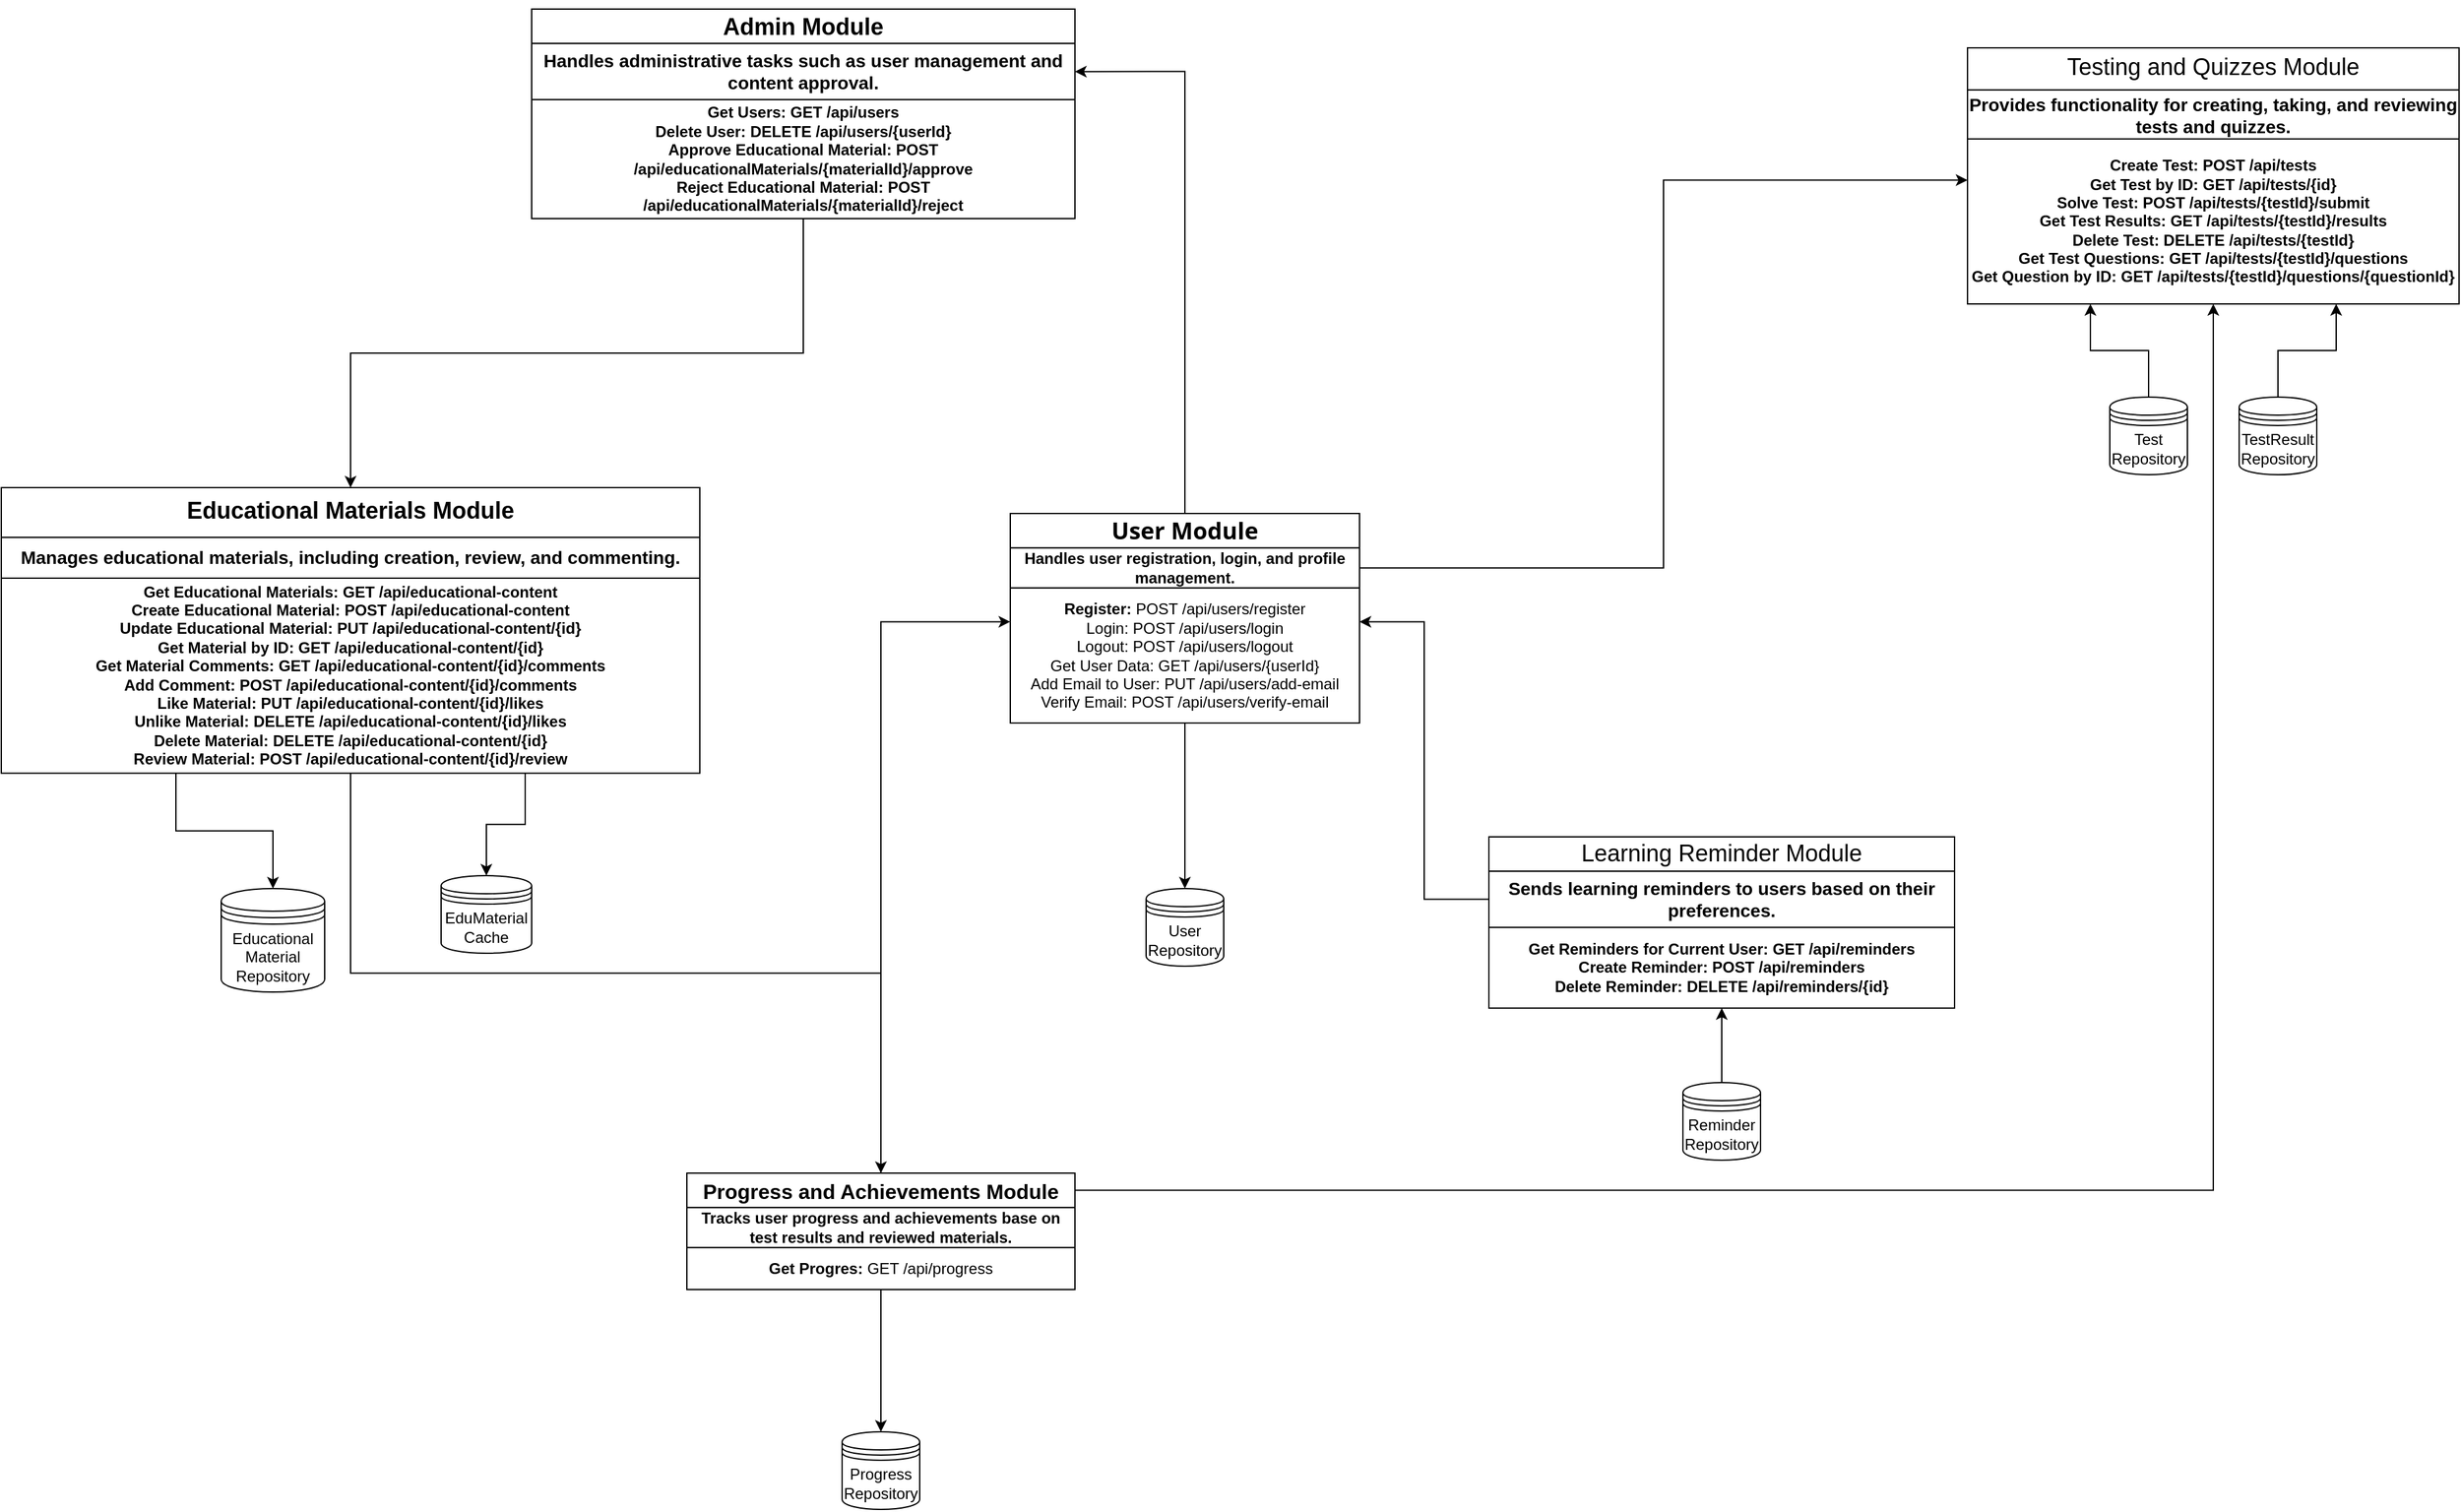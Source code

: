 <mxfile version="21.3.8" type="github">
  <diagram id="R2lEEEUBdFMjLlhIrx00" name="Page-1">
    <mxGraphModel dx="4904" dy="5509" grid="1" gridSize="10" guides="1" tooltips="1" connect="1" arrows="1" fold="1" page="1" pageScale="1" pageWidth="2000" pageHeight="1300" math="0" shadow="0" extFonts="Permanent Marker^https://fonts.googleapis.com/css?family=Permanent+Marker">
      <root>
        <mxCell id="0" />
        <mxCell id="1" parent="0" />
        <mxCell id="OTomQQxV_BPXcIShUFri-71" value="User Repository" style="shape=datastore;whiteSpace=wrap;html=1;" vertex="1" parent="1">
          <mxGeometry x="-1065" y="-3160" width="60" height="60" as="geometry" />
        </mxCell>
        <mxCell id="OTomQQxV_BPXcIShUFri-72" style="edgeStyle=orthogonalEdgeStyle;rounded=0;orthogonalLoop=1;jettySize=auto;html=1;exitX=0.5;exitY=1;exitDx=0;exitDy=0;" edge="1" parent="1" source="OTomQQxV_BPXcIShUFri-67" target="OTomQQxV_BPXcIShUFri-71">
          <mxGeometry relative="1" as="geometry" />
        </mxCell>
        <mxCell id="OTomQQxV_BPXcIShUFri-79" value="Progress Repository" style="shape=datastore;whiteSpace=wrap;html=1;" vertex="1" parent="1">
          <mxGeometry x="-1300" y="-2740" width="60" height="60" as="geometry" />
        </mxCell>
        <mxCell id="OTomQQxV_BPXcIShUFri-80" style="edgeStyle=orthogonalEdgeStyle;rounded=0;orthogonalLoop=1;jettySize=auto;html=1;entryX=0.5;entryY=0;entryDx=0;entryDy=0;" edge="1" parent="1" source="OTomQQxV_BPXcIShUFri-76" target="OTomQQxV_BPXcIShUFri-79">
          <mxGeometry relative="1" as="geometry" />
        </mxCell>
        <mxCell id="OTomQQxV_BPXcIShUFri-90" value="" style="group" vertex="1" connectable="0" parent="1">
          <mxGeometry x="-430" y="-3810" width="380" height="220" as="geometry" />
        </mxCell>
        <mxCell id="OTomQQxV_BPXcIShUFri-113" value="" style="group" vertex="1" connectable="0" parent="OTomQQxV_BPXcIShUFri-90">
          <mxGeometry width="380" height="198.0" as="geometry" />
        </mxCell>
        <mxCell id="OTomQQxV_BPXcIShUFri-91" value="&lt;p style=&quot;line-height: 10%;&quot;&gt;&lt;font style=&quot;font-size: 18px;&quot;&gt;Testing and Quizzes Module&lt;/font&gt;&lt;br&gt;&lt;/p&gt;" style="rounded=0;whiteSpace=wrap;html=1;verticalAlign=middle;fontStyle=0" vertex="1" parent="OTomQQxV_BPXcIShUFri-113">
          <mxGeometry width="380" height="32.56" as="geometry" />
        </mxCell>
        <mxCell id="OTomQQxV_BPXcIShUFri-92" value="&lt;p style=&quot;line-height: 70%;&quot;&gt;&lt;/p&gt;&lt;div style=&quot;font-size: 14px; line-height: 120%;&quot;&gt;&lt;font style=&quot;font-size: 14px;&quot;&gt;&lt;b&gt;Provides functionality for creating, taking, and reviewing tests and quizzes.&lt;/b&gt;&lt;/font&gt;&lt;/div&gt;&lt;div style=&quot;font-size: 14px; line-height: 120%;&quot;&gt;&lt;br&gt;&lt;/div&gt;&lt;p&gt;&lt;/p&gt;" style="rounded=0;whiteSpace=wrap;html=1;" vertex="1" parent="OTomQQxV_BPXcIShUFri-113">
          <mxGeometry y="32.56" width="380" height="57.44" as="geometry" />
        </mxCell>
        <mxCell id="OTomQQxV_BPXcIShUFri-93" value="&lt;div&gt;&lt;b&gt;Create Test: POST /api/tests&lt;/b&gt;&lt;/div&gt;&lt;div&gt;&lt;b&gt;Get Test by ID: GET /api/tests/{id}&lt;/b&gt;&lt;/div&gt;&lt;div&gt;&lt;b&gt;Solve Test: POST /api/tests/{testId}/submit&lt;/b&gt;&lt;/div&gt;&lt;div&gt;&lt;b&gt;Get Test Results: GET /api/tests/{testId}/results&lt;/b&gt;&lt;/div&gt;&lt;div&gt;&lt;b&gt;Delete Test: DELETE /api/tests/{testId}&lt;/b&gt;&lt;/div&gt;&lt;div&gt;&lt;b&gt;Get Test Questions: GET /api/tests/{testId}/questions&lt;/b&gt;&lt;/div&gt;&lt;div&gt;&lt;b&gt;Get Question by ID: GET /api/tests/{testId}/questions/{questionId}&lt;/b&gt;&lt;/div&gt;" style="rounded=0;whiteSpace=wrap;html=1;" vertex="1" parent="OTomQQxV_BPXcIShUFri-113">
          <mxGeometry y="70.4" width="380" height="127.6" as="geometry" />
        </mxCell>
        <mxCell id="OTomQQxV_BPXcIShUFri-101" style="edgeStyle=orthogonalEdgeStyle;rounded=0;orthogonalLoop=1;jettySize=auto;html=1;exitX=0.5;exitY=1;exitDx=0;exitDy=0;" edge="1" parent="OTomQQxV_BPXcIShUFri-113" source="OTomQQxV_BPXcIShUFri-92" target="OTomQQxV_BPXcIShUFri-92">
          <mxGeometry relative="1" as="geometry" />
        </mxCell>
        <mxCell id="OTomQQxV_BPXcIShUFri-111" style="edgeStyle=orthogonalEdgeStyle;rounded=0;orthogonalLoop=1;jettySize=auto;html=1;entryX=0.75;entryY=1;entryDx=0;entryDy=0;" edge="1" parent="1" source="OTomQQxV_BPXcIShUFri-99" target="OTomQQxV_BPXcIShUFri-93">
          <mxGeometry relative="1" as="geometry" />
        </mxCell>
        <mxCell id="OTomQQxV_BPXcIShUFri-99" value="TestResult Repository" style="shape=datastore;whiteSpace=wrap;html=1;" vertex="1" parent="1">
          <mxGeometry x="-220" y="-3540" width="60" height="60" as="geometry" />
        </mxCell>
        <mxCell id="OTomQQxV_BPXcIShUFri-112" style="edgeStyle=orthogonalEdgeStyle;rounded=0;orthogonalLoop=1;jettySize=auto;html=1;entryX=0.25;entryY=1;entryDx=0;entryDy=0;" edge="1" parent="1" source="OTomQQxV_BPXcIShUFri-100" target="OTomQQxV_BPXcIShUFri-93">
          <mxGeometry relative="1" as="geometry" />
        </mxCell>
        <mxCell id="OTomQQxV_BPXcIShUFri-100" value="Test Repository" style="shape=datastore;whiteSpace=wrap;html=1;" vertex="1" parent="1">
          <mxGeometry x="-320" y="-3540" width="60" height="60" as="geometry" />
        </mxCell>
        <mxCell id="OTomQQxV_BPXcIShUFri-102" value="Educational Material Repository" style="shape=datastore;whiteSpace=wrap;html=1;" vertex="1" parent="1">
          <mxGeometry x="-1780" y="-3160" width="80" height="80" as="geometry" />
        </mxCell>
        <mxCell id="OTomQQxV_BPXcIShUFri-103" value="EduMaterial&lt;br&gt;Cache" style="shape=datastore;whiteSpace=wrap;html=1;" vertex="1" parent="1">
          <mxGeometry x="-1610" y="-3170" width="70" height="60" as="geometry" />
        </mxCell>
        <mxCell id="OTomQQxV_BPXcIShUFri-104" value="" style="group" vertex="1" connectable="0" parent="1">
          <mxGeometry x="-1950" y="-3470" width="540" height="220.8" as="geometry" />
        </mxCell>
        <mxCell id="OTomQQxV_BPXcIShUFri-87" value="&lt;p style=&quot;line-height: 10%;&quot;&gt;&lt;font size=&quot;1&quot; style=&quot;&quot;&gt;&lt;b style=&quot;font-size: 18px;&quot;&gt;Educational Materials Module&lt;/b&gt;&lt;/font&gt;&lt;br&gt;&lt;/p&gt;" style="rounded=0;whiteSpace=wrap;html=1;verticalAlign=middle;fontStyle=0;container=0;" vertex="1" parent="OTomQQxV_BPXcIShUFri-104">
          <mxGeometry width="540" height="38.48" as="geometry" />
        </mxCell>
        <mxCell id="OTomQQxV_BPXcIShUFri-88" value="&lt;b&gt;&lt;font style=&quot;font-size: 14px;&quot;&gt;Manages educational materials, including creation, review, and commenting.&lt;/font&gt;&lt;/b&gt;" style="rounded=0;whiteSpace=wrap;html=1;container=0;" vertex="1" parent="OTomQQxV_BPXcIShUFri-104">
          <mxGeometry y="38.48" width="540" height="31.52" as="geometry" />
        </mxCell>
        <mxCell id="OTomQQxV_BPXcIShUFri-89" value="&lt;div&gt;&lt;b&gt;Get Educational Materials: GET /api/educational-content&lt;/b&gt;&lt;/div&gt;&lt;div&gt;&lt;b&gt;Create Educational Material: POST /api/educational-content&lt;/b&gt;&lt;/div&gt;&lt;div&gt;&lt;b&gt;Update Educational Material: PUT /api/educational-content/{id}&lt;/b&gt;&lt;/div&gt;&lt;div&gt;&lt;b&gt;Get Material by ID: GET /api/educational-content/{id}&lt;/b&gt;&lt;/div&gt;&lt;div&gt;&lt;b&gt;Get Material Comments: GET /api/educational-content/{id}/comments&lt;/b&gt;&lt;/div&gt;&lt;div&gt;&lt;b&gt;Add Comment: POST /api/educational-content/{id}/comments&lt;/b&gt;&lt;/div&gt;&lt;div&gt;&lt;b&gt;Like Material: PUT /api/educational-content/{id}/likes&lt;/b&gt;&lt;/div&gt;&lt;div&gt;&lt;b&gt;Unlike Material: DELETE /api/educational-content/{id}/likes&lt;/b&gt;&lt;/div&gt;&lt;div&gt;&lt;b&gt;Delete Material: DELETE /api/educational-content/{id}&lt;/b&gt;&lt;/div&gt;&lt;div&gt;&lt;b&gt;Review Material: POST /api/educational-content/{id}/review&lt;/b&gt;&lt;/div&gt;" style="rounded=0;whiteSpace=wrap;html=1;container=0;" vertex="1" parent="OTomQQxV_BPXcIShUFri-104">
          <mxGeometry y="70" width="540" height="150.8" as="geometry" />
        </mxCell>
        <mxCell id="OTomQQxV_BPXcIShUFri-106" style="edgeStyle=orthogonalEdgeStyle;rounded=0;orthogonalLoop=1;jettySize=auto;html=1;exitX=0.25;exitY=1;exitDx=0;exitDy=0;" edge="1" parent="1" source="OTomQQxV_BPXcIShUFri-89" target="OTomQQxV_BPXcIShUFri-102">
          <mxGeometry relative="1" as="geometry" />
        </mxCell>
        <mxCell id="OTomQQxV_BPXcIShUFri-105" style="edgeStyle=orthogonalEdgeStyle;rounded=0;orthogonalLoop=1;jettySize=auto;html=1;exitX=0.75;exitY=1;exitDx=0;exitDy=0;" edge="1" parent="1" source="OTomQQxV_BPXcIShUFri-89" target="OTomQQxV_BPXcIShUFri-103">
          <mxGeometry relative="1" as="geometry" />
        </mxCell>
        <mxCell id="OTomQQxV_BPXcIShUFri-108" value="" style="group" vertex="1" connectable="0" parent="1">
          <mxGeometry x="-1170" y="-3450" width="270" height="162" as="geometry" />
        </mxCell>
        <mxCell id="OTomQQxV_BPXcIShUFri-68" value="&lt;p style=&quot;line-height: 10%; font-size: 18px;&quot;&gt;&lt;br&gt;&lt;strong style=&quot;border: 0px solid rgb(217, 217, 227); box-sizing: border-box; --tw-border-spacing-x: 0; --tw-border-spacing-y: 0; --tw-translate-x: 0; --tw-translate-y: 0; --tw-rotate: 0; --tw-skew-x: 0; --tw-skew-y: 0; --tw-scale-x: 1; --tw-scale-y: 1; --tw-pan-x: ; --tw-pan-y: ; --tw-pinch-zoom: ; --tw-scroll-snap-strictness: proximity; --tw-gradient-from-position: ; --tw-gradient-via-position: ; --tw-gradient-to-position: ; --tw-ordinal: ; --tw-slashed-zero: ; --tw-numeric-figure: ; --tw-numeric-spacing: ; --tw-numeric-fraction: ; --tw-ring-inset: ; --tw-ring-offset-width: 0px; --tw-ring-offset-color: #fff; --tw-ring-color: rgba(69,89,164,.5); --tw-ring-offset-shadow: 0 0 transparent; --tw-ring-shadow: 0 0 transparent; --tw-shadow: 0 0 transparent; --tw-shadow-colored: 0 0 transparent; --tw-blur: ; --tw-brightness: ; --tw-contrast: ; --tw-grayscale: ; --tw-hue-rotate: ; --tw-invert: ; --tw-saturate: ; --tw-sepia: ; --tw-drop-shadow: ; --tw-backdrop-blur: ; --tw-backdrop-brightness: ; --tw-backdrop-contrast: ; --tw-backdrop-grayscale: ; --tw-backdrop-hue-rotate: ; --tw-backdrop-invert: ; --tw-backdrop-opacity: ; --tw-backdrop-saturate: ; --tw-backdrop-sepia: ; font-weight: 600; margin-top: 1.25em; margin-bottom: 1.25em; font-family: Söhne, ui-sans-serif, system-ui, -apple-system, &amp;quot;Segoe UI&amp;quot;, Roboto, Ubuntu, Cantarell, &amp;quot;Noto Sans&amp;quot;, sans-serif, &amp;quot;Helvetica Neue&amp;quot;, Arial, &amp;quot;Apple Color Emoji&amp;quot;, &amp;quot;Segoe UI Emoji&amp;quot;, &amp;quot;Segoe UI Symbol&amp;quot;, &amp;quot;Noto Color Emoji&amp;quot;; font-variant-ligatures: normal; font-variant-caps: normal; letter-spacing: normal; orphans: 2; text-align: left; text-indent: 0px; text-transform: none; widows: 2; word-spacing: 0px; -webkit-text-stroke-width: 0px; text-decoration-thickness: initial; text-decoration-style: initial; text-decoration-color: initial;&quot;&gt;User Module&lt;/strong&gt;&lt;br&gt;&lt;/p&gt;" style="rounded=0;whiteSpace=wrap;html=1;verticalAlign=middle;fontStyle=0" vertex="1" parent="OTomQQxV_BPXcIShUFri-108">
          <mxGeometry width="270" height="26.64" as="geometry" />
        </mxCell>
        <mxCell id="OTomQQxV_BPXcIShUFri-70" value="&lt;b&gt;Handles user registration, login, and profile management.&lt;/b&gt;" style="rounded=0;whiteSpace=wrap;html=1;" vertex="1" parent="OTomQQxV_BPXcIShUFri-108">
          <mxGeometry y="26.64" width="270" height="30.96" as="geometry" />
        </mxCell>
        <mxCell id="OTomQQxV_BPXcIShUFri-67" value="&lt;div&gt;&lt;b&gt;Register: &lt;/b&gt;POST /api/users/register&lt;/div&gt;&lt;div&gt;Login: POST /api/users/login&lt;/div&gt;&lt;div&gt;Logout: POST /api/users/logout&lt;/div&gt;&lt;div&gt;Get User Data: GET /api/users/{userId}&lt;/div&gt;&lt;div&gt;Add Email to User: PUT /api/users/add-email&lt;/div&gt;&lt;div&gt;Verify Email: POST /api/users/verify-email&lt;/div&gt;" style="rounded=0;whiteSpace=wrap;html=1;" vertex="1" parent="OTomQQxV_BPXcIShUFri-108">
          <mxGeometry y="57.6" width="270" height="104.4" as="geometry" />
        </mxCell>
        <mxCell id="OTomQQxV_BPXcIShUFri-110" value="" style="group" vertex="1" connectable="0" parent="1">
          <mxGeometry x="-1420" y="-2940" width="300" height="90" as="geometry" />
        </mxCell>
        <mxCell id="OTomQQxV_BPXcIShUFri-74" value="&lt;p style=&quot;line-height: 10%; font-size: 16px;&quot;&gt;&lt;b&gt;&lt;br&gt;Progress and Achievements Module&lt;/b&gt;&lt;br&gt;&lt;/p&gt;" style="rounded=0;whiteSpace=wrap;html=1;verticalAlign=middle;fontStyle=0;container=0;" vertex="1" parent="OTomQQxV_BPXcIShUFri-110">
          <mxGeometry width="300" height="26.64" as="geometry" />
        </mxCell>
        <mxCell id="OTomQQxV_BPXcIShUFri-75" value="&lt;b&gt;Tracks user progress and achievements base on test results and reviewed materials.&lt;/b&gt;" style="rounded=0;whiteSpace=wrap;html=1;container=0;" vertex="1" parent="OTomQQxV_BPXcIShUFri-110">
          <mxGeometry y="26.64" width="300" height="30.96" as="geometry" />
        </mxCell>
        <mxCell id="OTomQQxV_BPXcIShUFri-76" value="&lt;div&gt;&lt;b&gt;Get Progres: &lt;/b&gt;GET /api/progress&lt;/div&gt;" style="rounded=0;whiteSpace=wrap;html=1;container=0;" vertex="1" parent="OTomQQxV_BPXcIShUFri-110">
          <mxGeometry y="57.6" width="300" height="32.4" as="geometry" />
        </mxCell>
        <mxCell id="OTomQQxV_BPXcIShUFri-124" value="" style="group" vertex="1" connectable="0" parent="1">
          <mxGeometry x="-800" y="-3200" width="360" height="132.4" as="geometry" />
        </mxCell>
        <mxCell id="OTomQQxV_BPXcIShUFri-83" value="&lt;p style=&quot;line-height: 10%; font-size: 18px;&quot;&gt;Learning Reminder Module&lt;br&gt;&lt;/p&gt;" style="rounded=0;whiteSpace=wrap;html=1;verticalAlign=middle;fontStyle=0;container=0;" vertex="1" parent="OTomQQxV_BPXcIShUFri-124">
          <mxGeometry width="360" height="26.64" as="geometry" />
        </mxCell>
        <mxCell id="OTomQQxV_BPXcIShUFri-84" value="&lt;font style=&quot;font-size: 14px;&quot;&gt;&lt;b&gt;Sends learning reminders to users based on their preferences.&lt;/b&gt;&lt;/font&gt;" style="rounded=0;whiteSpace=wrap;html=1;container=0;" vertex="1" parent="OTomQQxV_BPXcIShUFri-124">
          <mxGeometry y="26.64" width="360" height="43.36" as="geometry" />
        </mxCell>
        <mxCell id="OTomQQxV_BPXcIShUFri-85" value="&lt;div&gt;&lt;b&gt;Get Reminders for Current User: GET /api/reminders&lt;/b&gt;&lt;/div&gt;&lt;div&gt;&lt;b&gt;Create Reminder: POST /api/reminders&lt;/b&gt;&lt;/div&gt;&lt;div&gt;&lt;b&gt;Delete Reminder: DELETE /api/reminders/{id}&lt;/b&gt;&lt;/div&gt;" style="rounded=0;whiteSpace=wrap;html=1;container=0;" vertex="1" parent="OTomQQxV_BPXcIShUFri-124">
          <mxGeometry y="70" width="360" height="62.4" as="geometry" />
        </mxCell>
        <mxCell id="OTomQQxV_BPXcIShUFri-98" style="edgeStyle=orthogonalEdgeStyle;rounded=0;orthogonalLoop=1;jettySize=auto;html=1;exitX=0.5;exitY=1;exitDx=0;exitDy=0;" edge="1" parent="OTomQQxV_BPXcIShUFri-124" source="OTomQQxV_BPXcIShUFri-85" target="OTomQQxV_BPXcIShUFri-85">
          <mxGeometry relative="1" as="geometry" />
        </mxCell>
        <mxCell id="OTomQQxV_BPXcIShUFri-131" value="" style="group" vertex="1" connectable="0" parent="1">
          <mxGeometry x="-1540" y="-3840" width="420" height="162" as="geometry" />
        </mxCell>
        <mxCell id="OTomQQxV_BPXcIShUFri-95" value="&lt;p style=&quot;line-height: 10%; font-size: 18px;&quot;&gt;&lt;b&gt;&lt;br&gt;Admin Module&lt;/b&gt;&lt;br&gt;&lt;/p&gt;" style="rounded=0;whiteSpace=wrap;html=1;verticalAlign=middle;fontStyle=0;container=0;" vertex="1" parent="OTomQQxV_BPXcIShUFri-131">
          <mxGeometry width="420" height="26.64" as="geometry" />
        </mxCell>
        <mxCell id="OTomQQxV_BPXcIShUFri-96" value="&lt;font style=&quot;font-size: 14px;&quot;&gt;&lt;b&gt;Handles administrative tasks such as user management and content approval.&lt;/b&gt;&lt;/font&gt;" style="rounded=0;whiteSpace=wrap;html=1;container=0;" vertex="1" parent="OTomQQxV_BPXcIShUFri-131">
          <mxGeometry y="26.64" width="420" height="43.36" as="geometry" />
        </mxCell>
        <mxCell id="OTomQQxV_BPXcIShUFri-97" value="&lt;div&gt;&lt;b&gt;Get Users: GET /api/users&lt;/b&gt;&lt;/div&gt;&lt;div&gt;&lt;b&gt;Delete User: DELETE /api/users/{userId}&lt;/b&gt;&lt;/div&gt;&lt;div&gt;&lt;b&gt;Approve Educational Material: POST /api/educationalMaterials/{materialId}/approve&lt;/b&gt;&lt;/div&gt;&lt;div&gt;&lt;b&gt;Reject Educational Material: POST /api/educationalMaterials/{materialId}/reject&lt;/b&gt;&lt;/div&gt;" style="rounded=0;whiteSpace=wrap;html=1;container=0;" vertex="1" parent="OTomQQxV_BPXcIShUFri-131">
          <mxGeometry y="70" width="420" height="92" as="geometry" />
        </mxCell>
        <mxCell id="OTomQQxV_BPXcIShUFri-133" style="edgeStyle=orthogonalEdgeStyle;rounded=0;orthogonalLoop=1;jettySize=auto;html=1;entryX=0.5;entryY=0;entryDx=0;entryDy=0;" edge="1" parent="1" source="OTomQQxV_BPXcIShUFri-89" target="OTomQQxV_BPXcIShUFri-74">
          <mxGeometry relative="1" as="geometry" />
        </mxCell>
        <mxCell id="OTomQQxV_BPXcIShUFri-134" style="edgeStyle=orthogonalEdgeStyle;rounded=0;orthogonalLoop=1;jettySize=auto;html=1;entryX=0;entryY=0.25;entryDx=0;entryDy=0;" edge="1" parent="1" source="OTomQQxV_BPXcIShUFri-74" target="OTomQQxV_BPXcIShUFri-67">
          <mxGeometry relative="1" as="geometry" />
        </mxCell>
        <mxCell id="OTomQQxV_BPXcIShUFri-135" style="edgeStyle=orthogonalEdgeStyle;rounded=0;orthogonalLoop=1;jettySize=auto;html=1;entryX=0.5;entryY=1;entryDx=0;entryDy=0;" edge="1" parent="1" source="OTomQQxV_BPXcIShUFri-74" target="OTomQQxV_BPXcIShUFri-93">
          <mxGeometry relative="1" as="geometry" />
        </mxCell>
        <mxCell id="OTomQQxV_BPXcIShUFri-136" style="edgeStyle=orthogonalEdgeStyle;rounded=0;orthogonalLoop=1;jettySize=auto;html=1;entryX=1;entryY=0.25;entryDx=0;entryDy=0;" edge="1" parent="1" source="OTomQQxV_BPXcIShUFri-84" target="OTomQQxV_BPXcIShUFri-67">
          <mxGeometry relative="1" as="geometry" />
        </mxCell>
        <mxCell id="OTomQQxV_BPXcIShUFri-137" style="edgeStyle=orthogonalEdgeStyle;rounded=0;orthogonalLoop=1;jettySize=auto;html=1;entryX=1;entryY=0.5;entryDx=0;entryDy=0;" edge="1" parent="1" source="OTomQQxV_BPXcIShUFri-68" target="OTomQQxV_BPXcIShUFri-96">
          <mxGeometry relative="1" as="geometry" />
        </mxCell>
        <mxCell id="OTomQQxV_BPXcIShUFri-138" style="edgeStyle=orthogonalEdgeStyle;rounded=0;orthogonalLoop=1;jettySize=auto;html=1;entryX=0;entryY=0.25;entryDx=0;entryDy=0;" edge="1" parent="1" source="OTomQQxV_BPXcIShUFri-70" target="OTomQQxV_BPXcIShUFri-93">
          <mxGeometry relative="1" as="geometry" />
        </mxCell>
        <mxCell id="OTomQQxV_BPXcIShUFri-140" style="edgeStyle=orthogonalEdgeStyle;rounded=0;orthogonalLoop=1;jettySize=auto;html=1;exitX=0.5;exitY=0;exitDx=0;exitDy=0;entryX=0.5;entryY=1;entryDx=0;entryDy=0;" edge="1" parent="1" source="OTomQQxV_BPXcIShUFri-139" target="OTomQQxV_BPXcIShUFri-85">
          <mxGeometry relative="1" as="geometry" />
        </mxCell>
        <mxCell id="OTomQQxV_BPXcIShUFri-139" value="Reminder Repository" style="shape=datastore;whiteSpace=wrap;html=1;" vertex="1" parent="1">
          <mxGeometry x="-650" y="-3010" width="60" height="60" as="geometry" />
        </mxCell>
        <mxCell id="OTomQQxV_BPXcIShUFri-141" style="edgeStyle=orthogonalEdgeStyle;rounded=0;orthogonalLoop=1;jettySize=auto;html=1;entryX=0.5;entryY=0;entryDx=0;entryDy=0;" edge="1" parent="1" source="OTomQQxV_BPXcIShUFri-97" target="OTomQQxV_BPXcIShUFri-87">
          <mxGeometry relative="1" as="geometry" />
        </mxCell>
      </root>
    </mxGraphModel>
  </diagram>
</mxfile>
